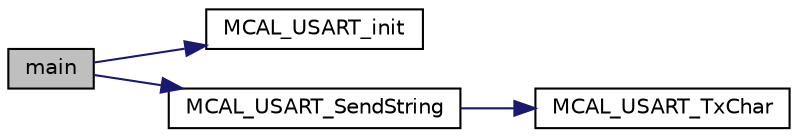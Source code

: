 digraph "main"
{
 // LATEX_PDF_SIZE
  edge [fontname="Helvetica",fontsize="10",labelfontname="Helvetica",labelfontsize="10"];
  node [fontname="Helvetica",fontsize="10",shape=record];
  rankdir="LR";
  Node1 [label="main",height=0.2,width=0.4,color="black", fillcolor="grey75", style="filled", fontcolor="black",tooltip="This is the entery point of code."];
  Node1 -> Node2 [color="midnightblue",fontsize="10",style="solid",fontname="Helvetica"];
  Node2 [label="MCAL_USART_init",height=0.2,width=0.4,color="black", fillcolor="white", style="filled",URL="$_u_s_a_r_t___program_8c.html#ae03f1f40e3d9ae2203806d3585d72631",tooltip="This is a initilze function for USART in ATmega16."];
  Node1 -> Node3 [color="midnightblue",fontsize="10",style="solid",fontname="Helvetica"];
  Node3 [label="MCAL_USART_SendString",height=0.2,width=0.4,color="black", fillcolor="white", style="filled",URL="$_u_s_a_r_t___program_8c.html#ab20be00aef256b2333897dc2d5cb6455",tooltip="This function can send a string ."];
  Node3 -> Node4 [color="midnightblue",fontsize="10",style="solid",fontname="Helvetica"];
  Node4 [label="MCAL_USART_TxChar",height=0.2,width=0.4,color="black", fillcolor="white", style="filled",URL="$_u_s_a_r_t___program_8c.html#a811b417cd667ea87a81fc877e0f1acbe",tooltip="This function can send a character of data."];
}
